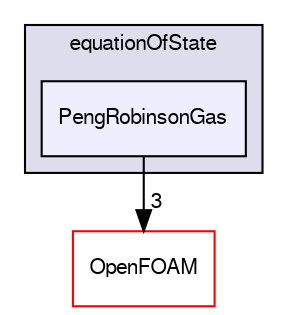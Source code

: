 digraph "src/thermophysicalModels/specie/equationOfState/PengRobinsonGas" {
  bgcolor=transparent;
  compound=true
  node [ fontsize="10", fontname="FreeSans"];
  edge [ labelfontsize="10", labelfontname="FreeSans"];
  subgraph clusterdir_f6178c4a32c891ac3a18c9e9fb558e23 {
    graph [ bgcolor="#ddddee", pencolor="black", label="equationOfState" fontname="FreeSans", fontsize="10", URL="dir_f6178c4a32c891ac3a18c9e9fb558e23.html"]
  dir_bc7ee4baa09c798c10c9687babcace3d [shape=box, label="PengRobinsonGas", style="filled", fillcolor="#eeeeff", pencolor="black", URL="dir_bc7ee4baa09c798c10c9687babcace3d.html"];
  }
  dir_c5473ff19b20e6ec4dfe5c310b3778a8 [shape=box label="OpenFOAM" color="red" URL="dir_c5473ff19b20e6ec4dfe5c310b3778a8.html"];
  dir_bc7ee4baa09c798c10c9687babcace3d->dir_c5473ff19b20e6ec4dfe5c310b3778a8 [headlabel="3", labeldistance=1.5 headhref="dir_002715_001732.html"];
}
